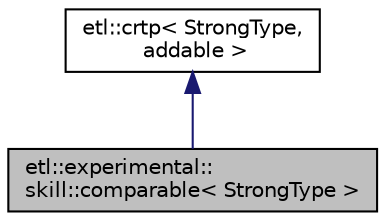 digraph "etl::experimental::skill::comparable&lt; StrongType &gt;"
{
  edge [fontname="Helvetica",fontsize="10",labelfontname="Helvetica",labelfontsize="10"];
  node [fontname="Helvetica",fontsize="10",shape=record];
  Node2 [label="etl::experimental::\lskill::comparable\< StrongType \>",height=0.2,width=0.4,color="black", fillcolor="grey75", style="filled", fontcolor="black"];
  Node3 -> Node2 [dir="back",color="midnightblue",fontsize="10",style="solid",fontname="Helvetica"];
  Node3 [label="etl::crtp\< StrongType,\l addable \>",height=0.2,width=0.4,color="black", fillcolor="white", style="filled",URL="$structetl_1_1crtp.html"];
}
